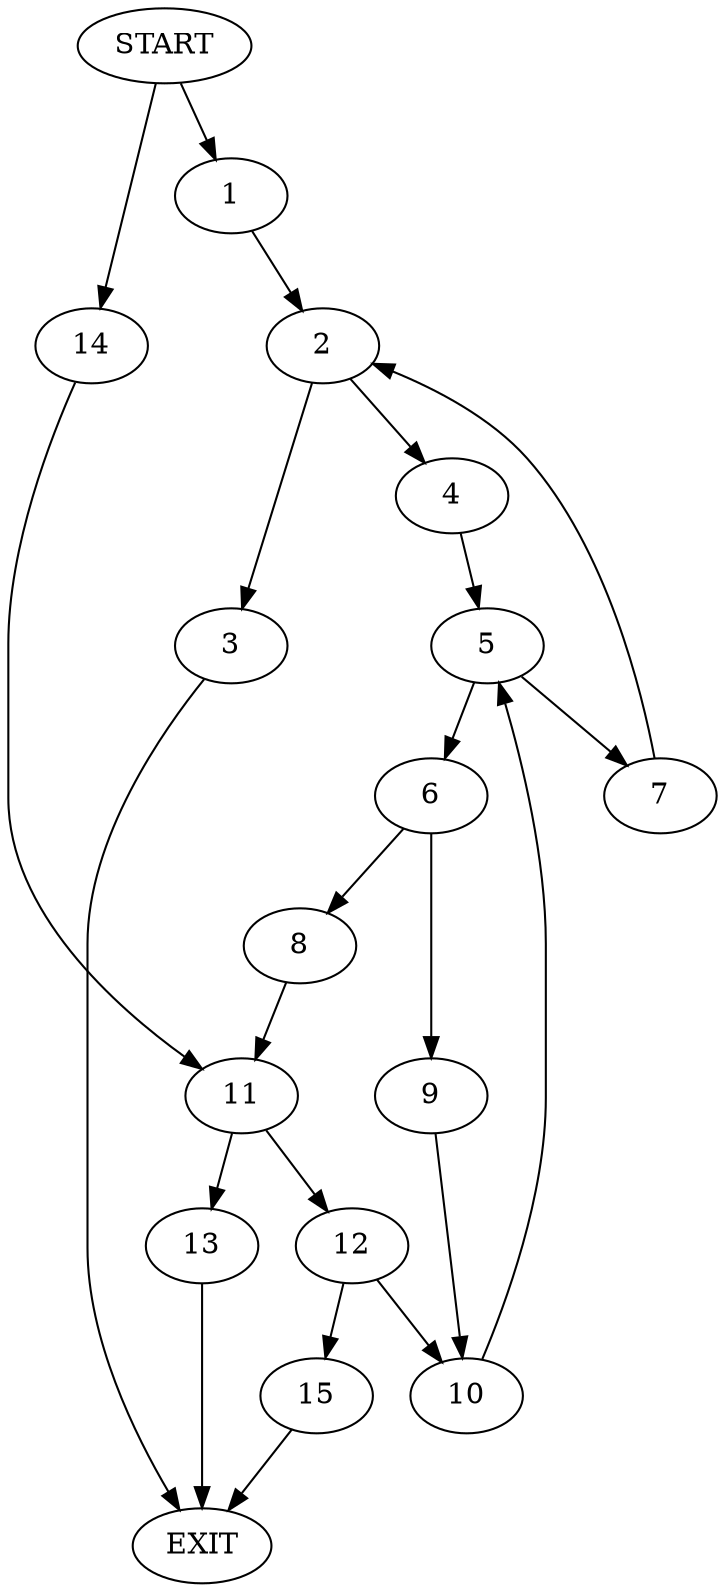 digraph {
0 [label="START"]
16 [label="EXIT"]
0 -> 1
1 -> 2
2 -> 3
2 -> 4
4 -> 5
3 -> 16
5 -> 6
5 -> 7
7 -> 2
6 -> 8
6 -> 9
9 -> 10
8 -> 11
10 -> 5
11 -> 12
11 -> 13
0 -> 14
14 -> 11
12 -> 15
12 -> 10
13 -> 16
15 -> 16
}
